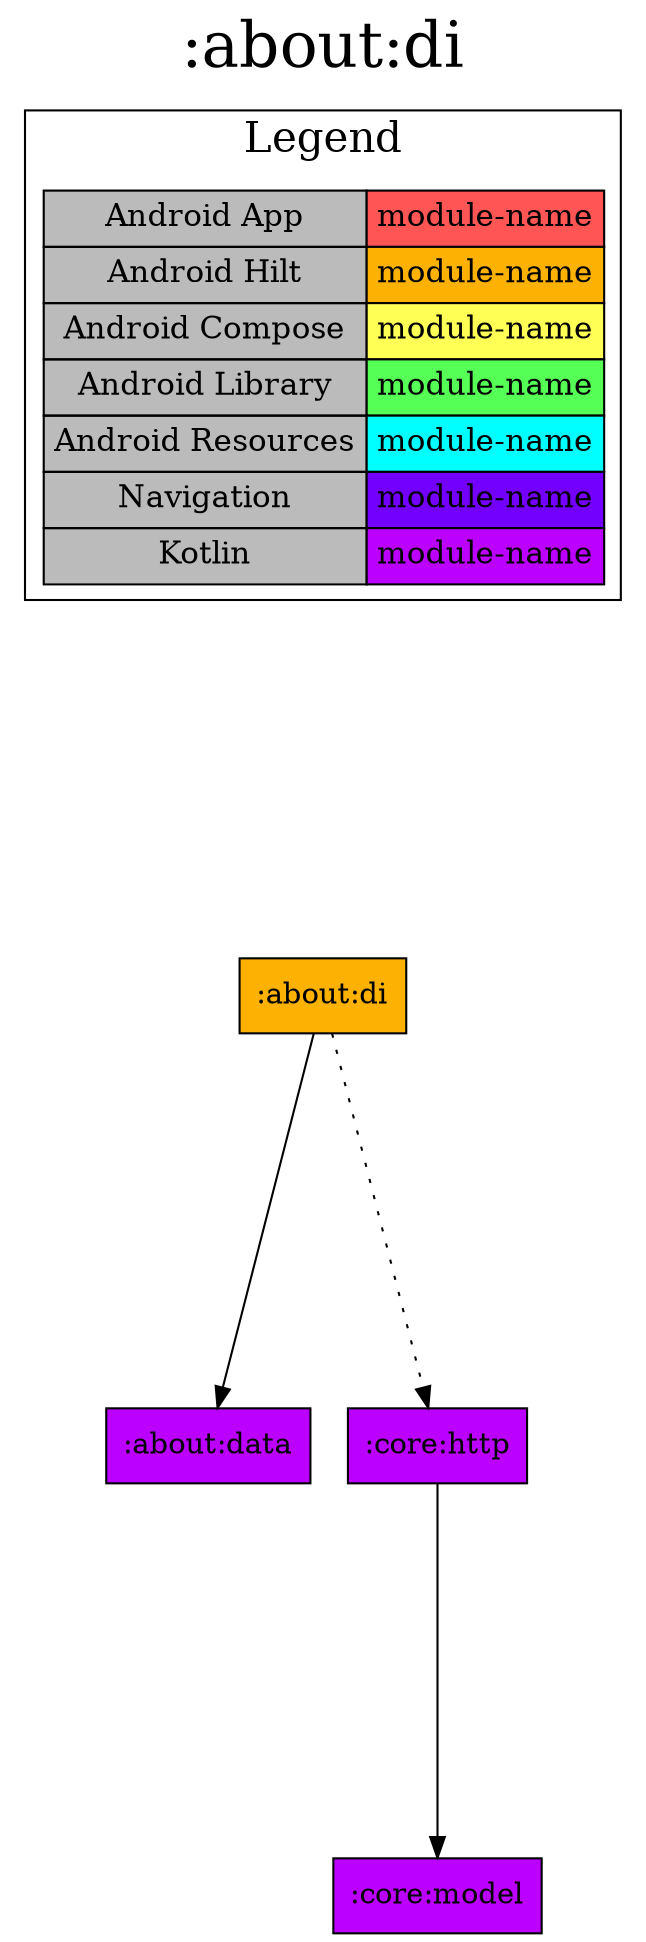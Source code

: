 digraph {
edge ["dir"="forward"]
graph ["dpi"="100","label"=":about:di","labelloc"="t","fontsize"="30","ranksep"="2.5","rankdir"="TB"]
node ["style"="filled"]
":about:di" ["shape"="box","fillcolor"="#FCB103"]
":about:data" ["fillcolor"="#BB00FF","shape"="box"]
":core:http" ["fillcolor"="#BB00FF","shape"="box"]
":core:model" ["fillcolor"="#BB00FF","shape"="box"]
{
edge ["dir"="none"]
graph ["rank"="same"]
":about:di"
}
":about:di" -> ":about:data"
":about:di" -> ":core:http" ["style"="dotted"]
":core:http" -> ":core:model"
subgraph "cluster_legend" {
edge ["dir"="none"]
graph ["label"="Legend","fontsize"="20"]
"Legend" ["style"="filled","fillcolor"="#bbbbbb","shape"="none","margin"="0","fontsize"="15","label"=<
<TABLE BORDER="0" CELLBORDER="1" CELLSPACING="0" CELLPADDING="4">
<TR><TD>Android App</TD><TD BGCOLOR="#FF5555">module-name</TD></TR>
<TR><TD>Android Hilt</TD><TD BGCOLOR="#FCB103">module-name</TD></TR>
<TR><TD>Android Compose</TD><TD BGCOLOR="#FFFF55">module-name</TD></TR>
<TR><TD>Android Library</TD><TD BGCOLOR="#55FF55">module-name</TD></TR>
<TR><TD>Android Resources</TD><TD BGCOLOR="#00FFFF">module-name</TD></TR>
<TR><TD>Navigation</TD><TD BGCOLOR="#7300FF">module-name</TD></TR>
<TR><TD>Kotlin</TD><TD BGCOLOR="#BB00FF">module-name</TD></TR>
</TABLE>
>]
} -> ":about:di" ["style"="invis"]
}